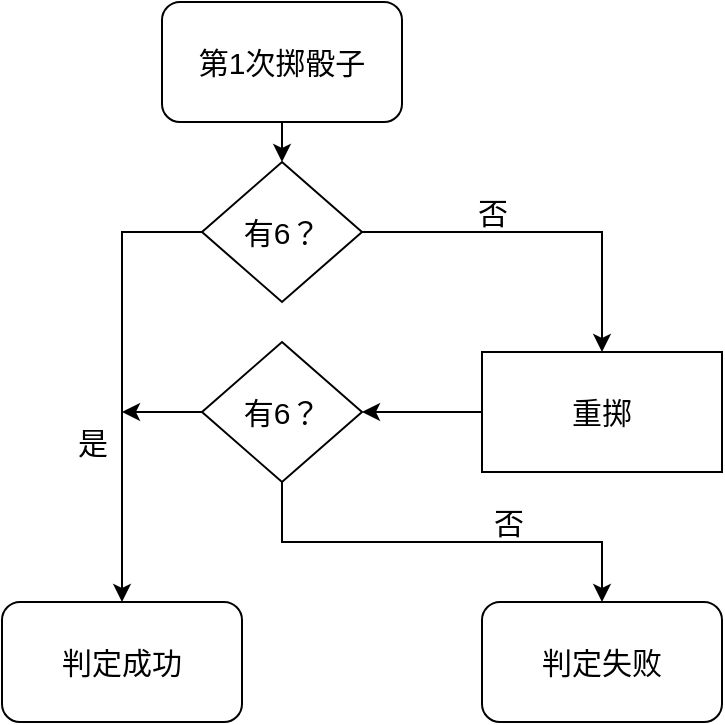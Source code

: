 <mxfile version="13.1.3" type="github"><diagram id="0U3c9C3p-0Q8e4nvNcU9" name="第 1 页"><mxGraphModel dx="782" dy="467" grid="1" gridSize="10" guides="1" tooltips="1" connect="1" arrows="1" fold="1" page="1" pageScale="1" pageWidth="827" pageHeight="1169" math="0" shadow="0"><root><mxCell id="0"/><mxCell id="1" parent="0"/><mxCell id="cF6SG-4FtIPryY--qZSp-15" style="edgeStyle=orthogonalEdgeStyle;rounded=0;orthogonalLoop=1;jettySize=auto;html=1;exitX=0.5;exitY=1;exitDx=0;exitDy=0;entryX=0.5;entryY=0;entryDx=0;entryDy=0;fontSize=15;" parent="1" source="cF6SG-4FtIPryY--qZSp-3" target="cF6SG-4FtIPryY--qZSp-10" edge="1"><mxGeometry relative="1" as="geometry"/></mxCell><mxCell id="cF6SG-4FtIPryY--qZSp-3" value="&lt;span style=&quot;font-size: 15px;&quot;&gt;第1次掷骰子&lt;/span&gt;" style="rounded=1;whiteSpace=wrap;html=1;fontSize=15;" parent="1" vertex="1"><mxGeometry x="190" y="50" width="120" height="60" as="geometry"/></mxCell><mxCell id="cF6SG-4FtIPryY--qZSp-5" value="&lt;span style=&quot;font-size: 15px;&quot;&gt;判定成功&lt;/span&gt;" style="rounded=1;whiteSpace=wrap;html=1;fontSize=15;" parent="1" vertex="1"><mxGeometry x="110" y="350" width="120" height="60" as="geometry"/></mxCell><mxCell id="cF6SG-4FtIPryY--qZSp-6" value="&lt;span style=&quot;font-size: 15px;&quot;&gt;判定失败&lt;/span&gt;" style="rounded=1;whiteSpace=wrap;html=1;fontSize=15;" parent="1" vertex="1"><mxGeometry x="350" y="350" width="120" height="60" as="geometry"/></mxCell><mxCell id="cF6SG-4FtIPryY--qZSp-13" style="edgeStyle=orthogonalEdgeStyle;rounded=0;orthogonalLoop=1;jettySize=auto;html=1;exitX=0;exitY=0.5;exitDx=0;exitDy=0;entryX=0.5;entryY=0;entryDx=0;entryDy=0;fontSize=15;" parent="1" source="cF6SG-4FtIPryY--qZSp-10" target="cF6SG-4FtIPryY--qZSp-5" edge="1"><mxGeometry relative="1" as="geometry"/></mxCell><mxCell id="cF6SG-4FtIPryY--qZSp-17" style="edgeStyle=orthogonalEdgeStyle;rounded=0;orthogonalLoop=1;jettySize=auto;html=1;exitX=1;exitY=0.5;exitDx=0;exitDy=0;entryX=0.5;entryY=0;entryDx=0;entryDy=0;fontSize=15;" parent="1" source="cF6SG-4FtIPryY--qZSp-10" target="cF6SG-4FtIPryY--qZSp-16" edge="1"><mxGeometry relative="1" as="geometry"/></mxCell><mxCell id="cF6SG-4FtIPryY--qZSp-10" value="有6？" style="rhombus;whiteSpace=wrap;html=1;fontSize=15;" parent="1" vertex="1"><mxGeometry x="210" y="130" width="80" height="70" as="geometry"/></mxCell><mxCell id="cF6SG-4FtIPryY--qZSp-14" value="是" style="text;html=1;align=center;verticalAlign=middle;resizable=0;points=[];autosize=1;fontSize=15;" parent="1" vertex="1"><mxGeometry x="140" y="260" width="30" height="20" as="geometry"/></mxCell><mxCell id="cF6SG-4FtIPryY--qZSp-19" style="edgeStyle=orthogonalEdgeStyle;rounded=0;orthogonalLoop=1;jettySize=auto;html=1;entryX=1;entryY=0.5;entryDx=0;entryDy=0;fontSize=15;" parent="1" source="cF6SG-4FtIPryY--qZSp-16" target="cF6SG-4FtIPryY--qZSp-18" edge="1"><mxGeometry relative="1" as="geometry"/></mxCell><mxCell id="cF6SG-4FtIPryY--qZSp-16" value="重掷" style="rounded=0;whiteSpace=wrap;html=1;fontSize=15;" parent="1" vertex="1"><mxGeometry x="350" y="225" width="120" height="60" as="geometry"/></mxCell><mxCell id="cF6SG-4FtIPryY--qZSp-20" style="edgeStyle=orthogonalEdgeStyle;rounded=0;orthogonalLoop=1;jettySize=auto;html=1;exitX=0;exitY=0.5;exitDx=0;exitDy=0;fontSize=15;" parent="1" source="cF6SG-4FtIPryY--qZSp-18" edge="1"><mxGeometry relative="1" as="geometry"><mxPoint x="170" y="255" as="targetPoint"/></mxGeometry></mxCell><mxCell id="cF6SG-4FtIPryY--qZSp-21" style="edgeStyle=orthogonalEdgeStyle;rounded=0;orthogonalLoop=1;jettySize=auto;html=1;exitX=0.5;exitY=1;exitDx=0;exitDy=0;entryX=0.5;entryY=0;entryDx=0;entryDy=0;fontSize=15;" parent="1" source="cF6SG-4FtIPryY--qZSp-18" target="cF6SG-4FtIPryY--qZSp-6" edge="1"><mxGeometry relative="1" as="geometry"/></mxCell><mxCell id="cF6SG-4FtIPryY--qZSp-18" value="有6？" style="rhombus;whiteSpace=wrap;html=1;fontSize=15;" parent="1" vertex="1"><mxGeometry x="210" y="220" width="80" height="70" as="geometry"/></mxCell><mxCell id="cF6SG-4FtIPryY--qZSp-22" value="否" style="text;html=1;align=center;verticalAlign=middle;resizable=0;points=[];autosize=1;fontSize=15;" parent="1" vertex="1"><mxGeometry x="348" y="300" width="30" height="20" as="geometry"/></mxCell><mxCell id="cF6SG-4FtIPryY--qZSp-23" value="否" style="text;html=1;align=center;verticalAlign=middle;resizable=0;points=[];autosize=1;fontSize=15;" parent="1" vertex="1"><mxGeometry x="340" y="145" width="30" height="20" as="geometry"/></mxCell></root></mxGraphModel></diagram></mxfile>